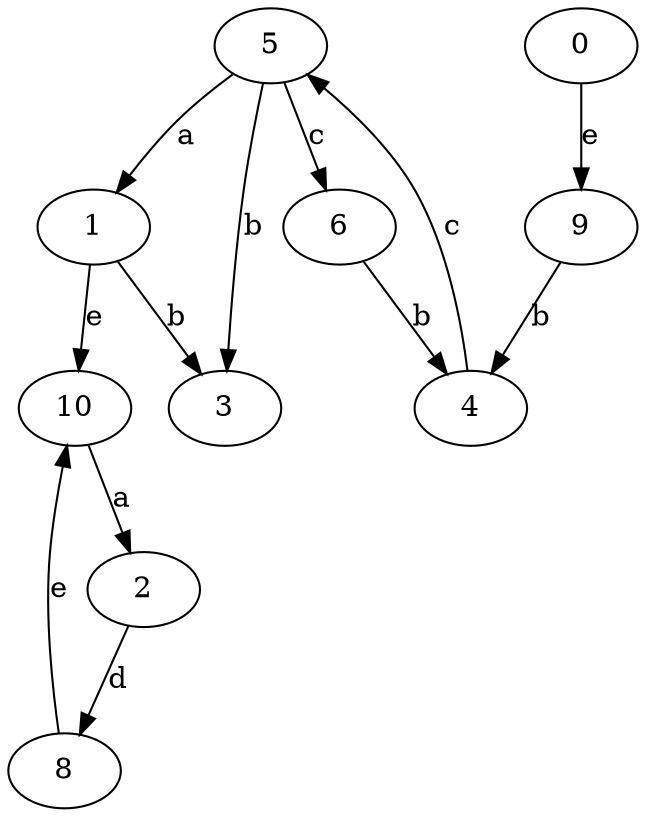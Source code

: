 strict digraph  {
1;
2;
0;
3;
4;
5;
6;
8;
9;
10;
1 -> 3  [label=b];
1 -> 10  [label=e];
2 -> 8  [label=d];
0 -> 9  [label=e];
4 -> 5  [label=c];
5 -> 1  [label=a];
5 -> 3  [label=b];
5 -> 6  [label=c];
6 -> 4  [label=b];
8 -> 10  [label=e];
9 -> 4  [label=b];
10 -> 2  [label=a];
}
